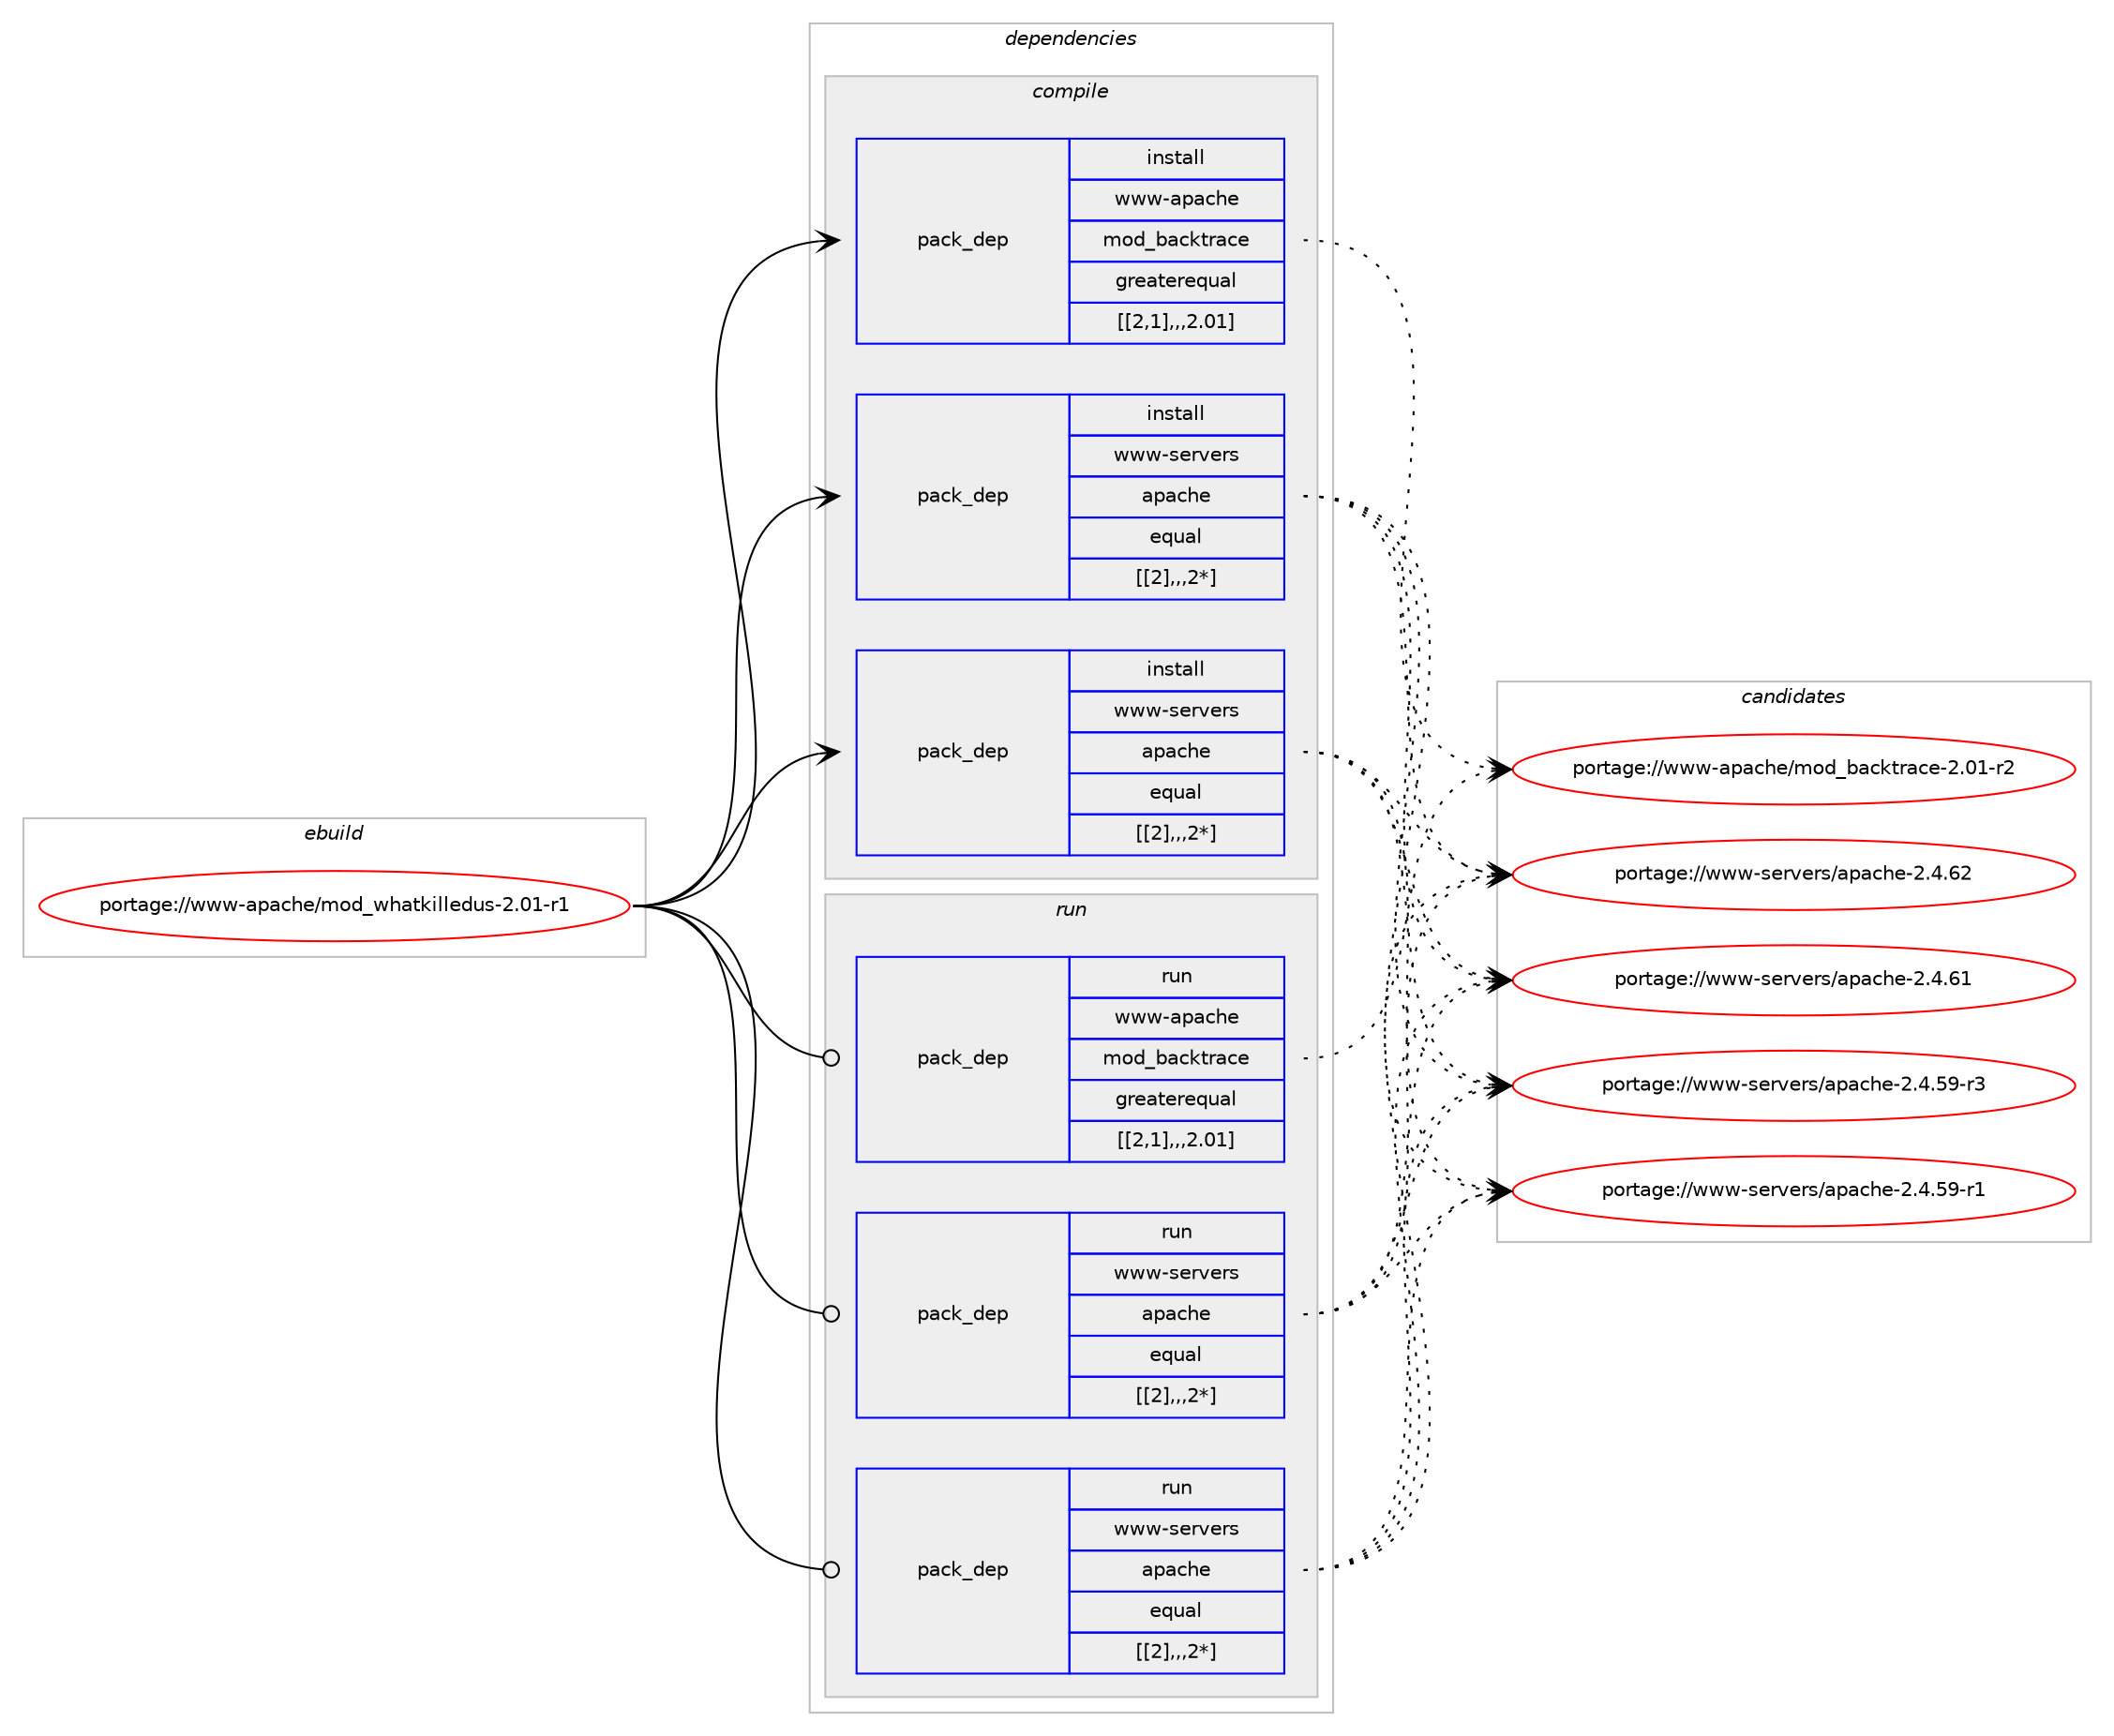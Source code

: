 digraph prolog {

# *************
# Graph options
# *************

newrank=true;
concentrate=true;
compound=true;
graph [rankdir=LR,fontname=Helvetica,fontsize=10,ranksep=1.5];#, ranksep=2.5, nodesep=0.2];
edge  [arrowhead=vee];
node  [fontname=Helvetica,fontsize=10];

# **********
# The ebuild
# **********

subgraph cluster_leftcol {
color=gray;
label=<<i>ebuild</i>>;
id [label="portage://www-apache/mod_whatkilledus-2.01-r1", color=red, width=4, href="../www-apache/mod_whatkilledus-2.01-r1.svg"];
}

# ****************
# The dependencies
# ****************

subgraph cluster_midcol {
color=gray;
label=<<i>dependencies</i>>;
subgraph cluster_compile {
fillcolor="#eeeeee";
style=filled;
label=<<i>compile</i>>;
subgraph pack337207 {
dependency464091 [label=<<TABLE BORDER="0" CELLBORDER="1" CELLSPACING="0" CELLPADDING="4" WIDTH="220"><TR><TD ROWSPAN="6" CELLPADDING="30">pack_dep</TD></TR><TR><TD WIDTH="110">install</TD></TR><TR><TD>www-apache</TD></TR><TR><TD>mod_backtrace</TD></TR><TR><TD>greaterequal</TD></TR><TR><TD>[[2,1],,,2.01]</TD></TR></TABLE>>, shape=none, color=blue];
}
id:e -> dependency464091:w [weight=20,style="solid",arrowhead="vee"];
subgraph pack337208 {
dependency464092 [label=<<TABLE BORDER="0" CELLBORDER="1" CELLSPACING="0" CELLPADDING="4" WIDTH="220"><TR><TD ROWSPAN="6" CELLPADDING="30">pack_dep</TD></TR><TR><TD WIDTH="110">install</TD></TR><TR><TD>www-servers</TD></TR><TR><TD>apache</TD></TR><TR><TD>equal</TD></TR><TR><TD>[[2],,,2*]</TD></TR></TABLE>>, shape=none, color=blue];
}
id:e -> dependency464092:w [weight=20,style="solid",arrowhead="vee"];
subgraph pack337209 {
dependency464093 [label=<<TABLE BORDER="0" CELLBORDER="1" CELLSPACING="0" CELLPADDING="4" WIDTH="220"><TR><TD ROWSPAN="6" CELLPADDING="30">pack_dep</TD></TR><TR><TD WIDTH="110">install</TD></TR><TR><TD>www-servers</TD></TR><TR><TD>apache</TD></TR><TR><TD>equal</TD></TR><TR><TD>[[2],,,2*]</TD></TR></TABLE>>, shape=none, color=blue];
}
id:e -> dependency464093:w [weight=20,style="solid",arrowhead="vee"];
}
subgraph cluster_compileandrun {
fillcolor="#eeeeee";
style=filled;
label=<<i>compile and run</i>>;
}
subgraph cluster_run {
fillcolor="#eeeeee";
style=filled;
label=<<i>run</i>>;
subgraph pack337210 {
dependency464094 [label=<<TABLE BORDER="0" CELLBORDER="1" CELLSPACING="0" CELLPADDING="4" WIDTH="220"><TR><TD ROWSPAN="6" CELLPADDING="30">pack_dep</TD></TR><TR><TD WIDTH="110">run</TD></TR><TR><TD>www-apache</TD></TR><TR><TD>mod_backtrace</TD></TR><TR><TD>greaterequal</TD></TR><TR><TD>[[2,1],,,2.01]</TD></TR></TABLE>>, shape=none, color=blue];
}
id:e -> dependency464094:w [weight=20,style="solid",arrowhead="odot"];
subgraph pack337211 {
dependency464095 [label=<<TABLE BORDER="0" CELLBORDER="1" CELLSPACING="0" CELLPADDING="4" WIDTH="220"><TR><TD ROWSPAN="6" CELLPADDING="30">pack_dep</TD></TR><TR><TD WIDTH="110">run</TD></TR><TR><TD>www-servers</TD></TR><TR><TD>apache</TD></TR><TR><TD>equal</TD></TR><TR><TD>[[2],,,2*]</TD></TR></TABLE>>, shape=none, color=blue];
}
id:e -> dependency464095:w [weight=20,style="solid",arrowhead="odot"];
subgraph pack337212 {
dependency464096 [label=<<TABLE BORDER="0" CELLBORDER="1" CELLSPACING="0" CELLPADDING="4" WIDTH="220"><TR><TD ROWSPAN="6" CELLPADDING="30">pack_dep</TD></TR><TR><TD WIDTH="110">run</TD></TR><TR><TD>www-servers</TD></TR><TR><TD>apache</TD></TR><TR><TD>equal</TD></TR><TR><TD>[[2],,,2*]</TD></TR></TABLE>>, shape=none, color=blue];
}
id:e -> dependency464096:w [weight=20,style="solid",arrowhead="odot"];
}
}

# **************
# The candidates
# **************

subgraph cluster_choices {
rank=same;
color=gray;
label=<<i>candidates</i>>;

subgraph choice337207 {
color=black;
nodesep=1;
choice119119119459711297991041014710911110095989799107116114979910145504648494511450 [label="portage://www-apache/mod_backtrace-2.01-r2", color=red, width=4,href="../www-apache/mod_backtrace-2.01-r2.svg"];
dependency464091:e -> choice119119119459711297991041014710911110095989799107116114979910145504648494511450:w [style=dotted,weight="100"];
}
subgraph choice337208 {
color=black;
nodesep=1;
choice119119119451151011141181011141154797112979910410145504652465450 [label="portage://www-servers/apache-2.4.62", color=red, width=4,href="../www-servers/apache-2.4.62.svg"];
choice119119119451151011141181011141154797112979910410145504652465449 [label="portage://www-servers/apache-2.4.61", color=red, width=4,href="../www-servers/apache-2.4.61.svg"];
choice1191191194511510111411810111411547971129799104101455046524653574511451 [label="portage://www-servers/apache-2.4.59-r3", color=red, width=4,href="../www-servers/apache-2.4.59-r3.svg"];
choice1191191194511510111411810111411547971129799104101455046524653574511449 [label="portage://www-servers/apache-2.4.59-r1", color=red, width=4,href="../www-servers/apache-2.4.59-r1.svg"];
dependency464092:e -> choice119119119451151011141181011141154797112979910410145504652465450:w [style=dotted,weight="100"];
dependency464092:e -> choice119119119451151011141181011141154797112979910410145504652465449:w [style=dotted,weight="100"];
dependency464092:e -> choice1191191194511510111411810111411547971129799104101455046524653574511451:w [style=dotted,weight="100"];
dependency464092:e -> choice1191191194511510111411810111411547971129799104101455046524653574511449:w [style=dotted,weight="100"];
}
subgraph choice337209 {
color=black;
nodesep=1;
choice119119119451151011141181011141154797112979910410145504652465450 [label="portage://www-servers/apache-2.4.62", color=red, width=4,href="../www-servers/apache-2.4.62.svg"];
choice119119119451151011141181011141154797112979910410145504652465449 [label="portage://www-servers/apache-2.4.61", color=red, width=4,href="../www-servers/apache-2.4.61.svg"];
choice1191191194511510111411810111411547971129799104101455046524653574511451 [label="portage://www-servers/apache-2.4.59-r3", color=red, width=4,href="../www-servers/apache-2.4.59-r3.svg"];
choice1191191194511510111411810111411547971129799104101455046524653574511449 [label="portage://www-servers/apache-2.4.59-r1", color=red, width=4,href="../www-servers/apache-2.4.59-r1.svg"];
dependency464093:e -> choice119119119451151011141181011141154797112979910410145504652465450:w [style=dotted,weight="100"];
dependency464093:e -> choice119119119451151011141181011141154797112979910410145504652465449:w [style=dotted,weight="100"];
dependency464093:e -> choice1191191194511510111411810111411547971129799104101455046524653574511451:w [style=dotted,weight="100"];
dependency464093:e -> choice1191191194511510111411810111411547971129799104101455046524653574511449:w [style=dotted,weight="100"];
}
subgraph choice337210 {
color=black;
nodesep=1;
choice119119119459711297991041014710911110095989799107116114979910145504648494511450 [label="portage://www-apache/mod_backtrace-2.01-r2", color=red, width=4,href="../www-apache/mod_backtrace-2.01-r2.svg"];
dependency464094:e -> choice119119119459711297991041014710911110095989799107116114979910145504648494511450:w [style=dotted,weight="100"];
}
subgraph choice337211 {
color=black;
nodesep=1;
choice119119119451151011141181011141154797112979910410145504652465450 [label="portage://www-servers/apache-2.4.62", color=red, width=4,href="../www-servers/apache-2.4.62.svg"];
choice119119119451151011141181011141154797112979910410145504652465449 [label="portage://www-servers/apache-2.4.61", color=red, width=4,href="../www-servers/apache-2.4.61.svg"];
choice1191191194511510111411810111411547971129799104101455046524653574511451 [label="portage://www-servers/apache-2.4.59-r3", color=red, width=4,href="../www-servers/apache-2.4.59-r3.svg"];
choice1191191194511510111411810111411547971129799104101455046524653574511449 [label="portage://www-servers/apache-2.4.59-r1", color=red, width=4,href="../www-servers/apache-2.4.59-r1.svg"];
dependency464095:e -> choice119119119451151011141181011141154797112979910410145504652465450:w [style=dotted,weight="100"];
dependency464095:e -> choice119119119451151011141181011141154797112979910410145504652465449:w [style=dotted,weight="100"];
dependency464095:e -> choice1191191194511510111411810111411547971129799104101455046524653574511451:w [style=dotted,weight="100"];
dependency464095:e -> choice1191191194511510111411810111411547971129799104101455046524653574511449:w [style=dotted,weight="100"];
}
subgraph choice337212 {
color=black;
nodesep=1;
choice119119119451151011141181011141154797112979910410145504652465450 [label="portage://www-servers/apache-2.4.62", color=red, width=4,href="../www-servers/apache-2.4.62.svg"];
choice119119119451151011141181011141154797112979910410145504652465449 [label="portage://www-servers/apache-2.4.61", color=red, width=4,href="../www-servers/apache-2.4.61.svg"];
choice1191191194511510111411810111411547971129799104101455046524653574511451 [label="portage://www-servers/apache-2.4.59-r3", color=red, width=4,href="../www-servers/apache-2.4.59-r3.svg"];
choice1191191194511510111411810111411547971129799104101455046524653574511449 [label="portage://www-servers/apache-2.4.59-r1", color=red, width=4,href="../www-servers/apache-2.4.59-r1.svg"];
dependency464096:e -> choice119119119451151011141181011141154797112979910410145504652465450:w [style=dotted,weight="100"];
dependency464096:e -> choice119119119451151011141181011141154797112979910410145504652465449:w [style=dotted,weight="100"];
dependency464096:e -> choice1191191194511510111411810111411547971129799104101455046524653574511451:w [style=dotted,weight="100"];
dependency464096:e -> choice1191191194511510111411810111411547971129799104101455046524653574511449:w [style=dotted,weight="100"];
}
}

}
